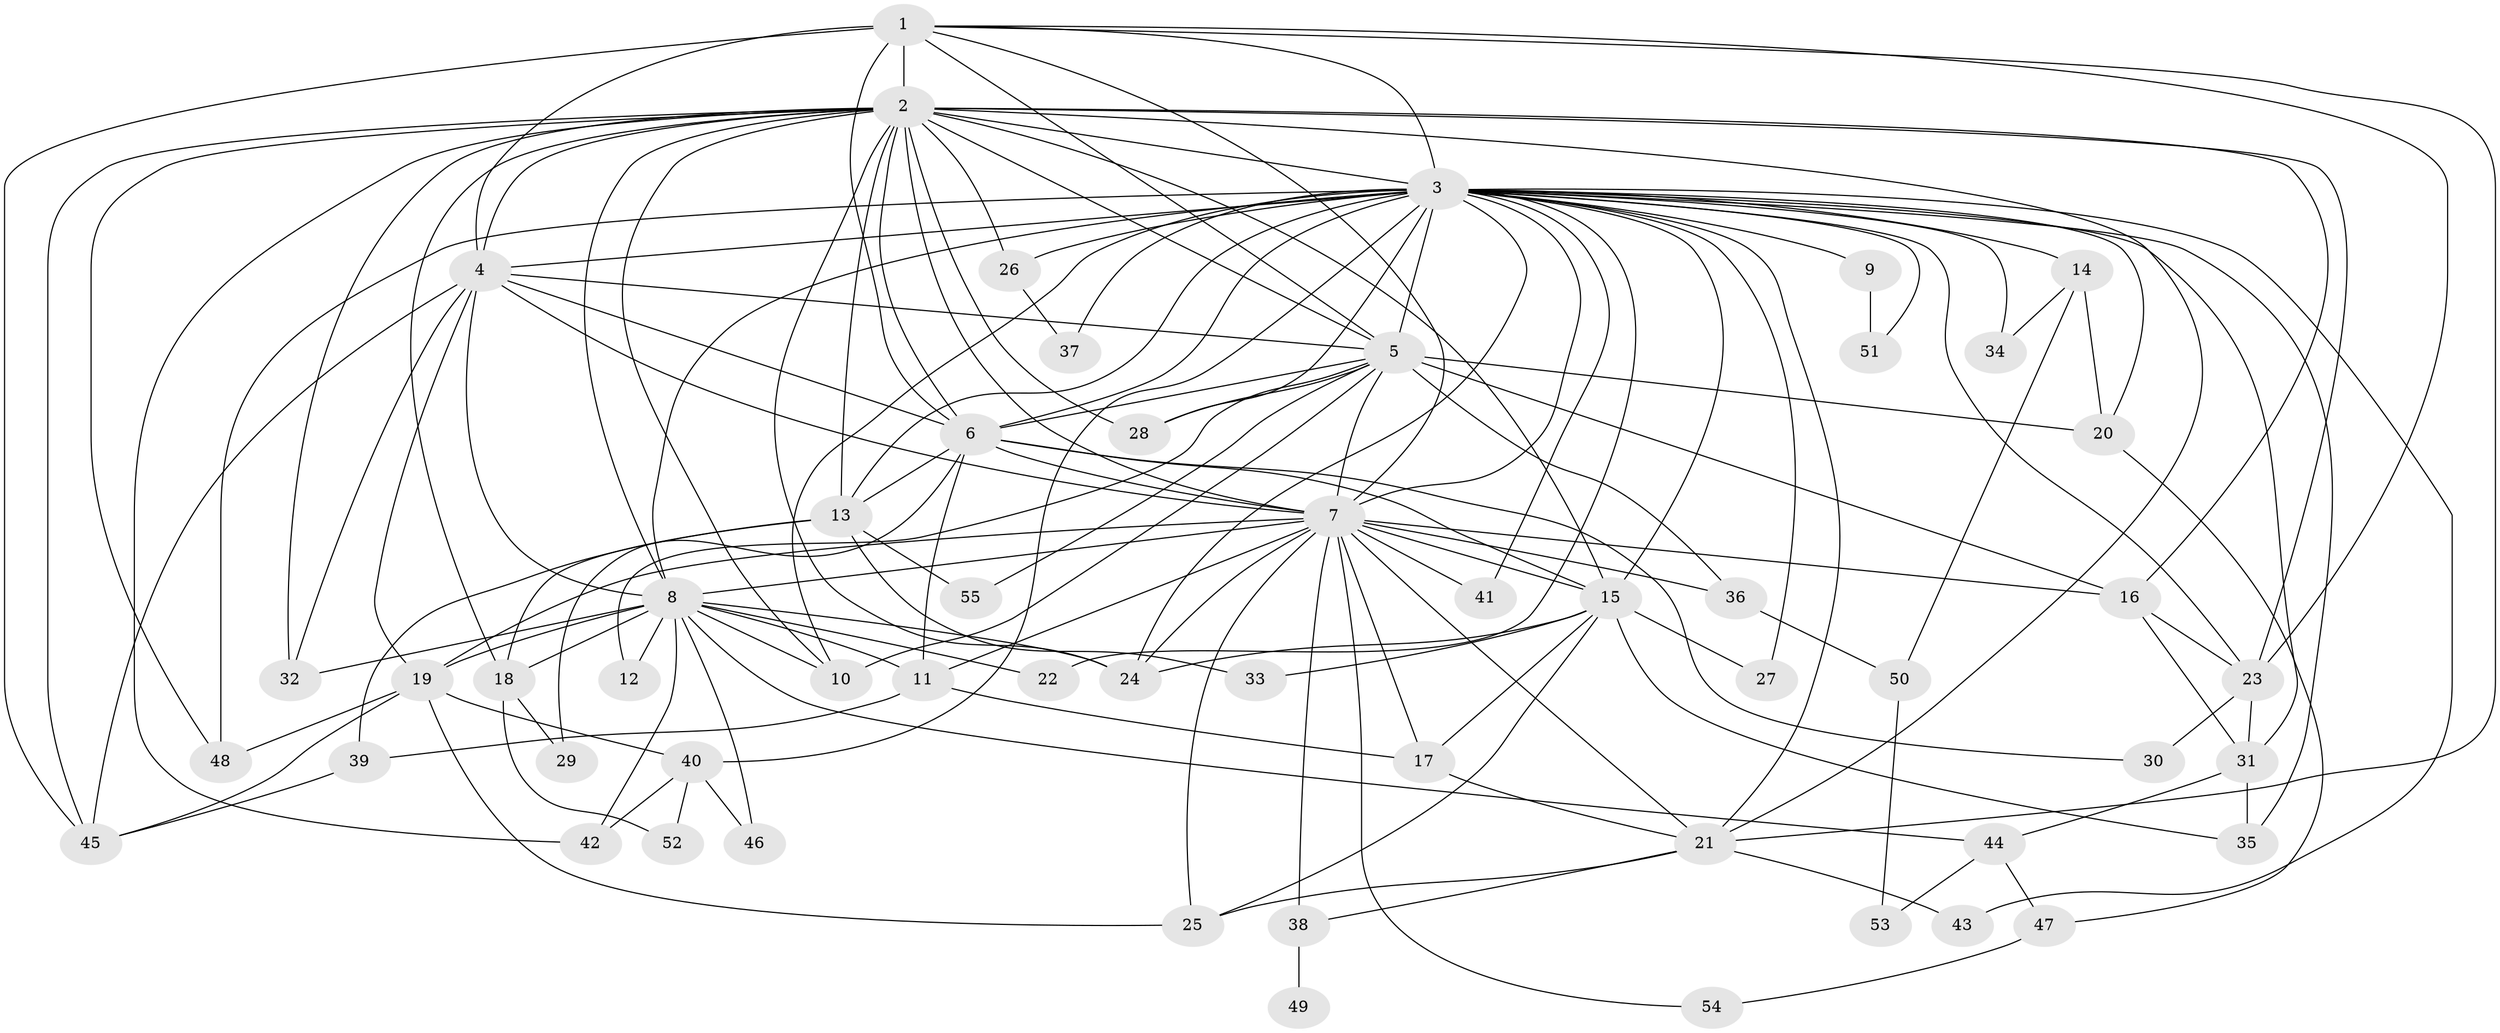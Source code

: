 // original degree distribution, {13: 0.00909090909090909, 21: 0.01818181818181818, 19: 0.00909090909090909, 22: 0.00909090909090909, 29: 0.00909090909090909, 18: 0.00909090909090909, 20: 0.00909090909090909, 15: 0.00909090909090909, 24: 0.00909090909090909, 5: 0.045454545454545456, 3: 0.20909090909090908, 2: 0.4636363636363636, 4: 0.15454545454545454, 6: 0.03636363636363636}
// Generated by graph-tools (version 1.1) at 2025/34/03/09/25 02:34:39]
// undirected, 55 vertices, 146 edges
graph export_dot {
graph [start="1"]
  node [color=gray90,style=filled];
  1;
  2;
  3;
  4;
  5;
  6;
  7;
  8;
  9;
  10;
  11;
  12;
  13;
  14;
  15;
  16;
  17;
  18;
  19;
  20;
  21;
  22;
  23;
  24;
  25;
  26;
  27;
  28;
  29;
  30;
  31;
  32;
  33;
  34;
  35;
  36;
  37;
  38;
  39;
  40;
  41;
  42;
  43;
  44;
  45;
  46;
  47;
  48;
  49;
  50;
  51;
  52;
  53;
  54;
  55;
  1 -- 2 [weight=3.0];
  1 -- 3 [weight=2.0];
  1 -- 4 [weight=1.0];
  1 -- 5 [weight=1.0];
  1 -- 6 [weight=2.0];
  1 -- 7 [weight=1.0];
  1 -- 21 [weight=1.0];
  1 -- 23 [weight=1.0];
  1 -- 45 [weight=1.0];
  2 -- 3 [weight=4.0];
  2 -- 4 [weight=2.0];
  2 -- 5 [weight=2.0];
  2 -- 6 [weight=4.0];
  2 -- 7 [weight=2.0];
  2 -- 8 [weight=1.0];
  2 -- 10 [weight=1.0];
  2 -- 13 [weight=1.0];
  2 -- 15 [weight=2.0];
  2 -- 16 [weight=1.0];
  2 -- 18 [weight=1.0];
  2 -- 21 [weight=1.0];
  2 -- 23 [weight=3.0];
  2 -- 24 [weight=1.0];
  2 -- 26 [weight=1.0];
  2 -- 28 [weight=1.0];
  2 -- 32 [weight=2.0];
  2 -- 42 [weight=1.0];
  2 -- 45 [weight=1.0];
  2 -- 48 [weight=1.0];
  3 -- 4 [weight=3.0];
  3 -- 5 [weight=2.0];
  3 -- 6 [weight=4.0];
  3 -- 7 [weight=2.0];
  3 -- 8 [weight=1.0];
  3 -- 9 [weight=1.0];
  3 -- 10 [weight=1.0];
  3 -- 13 [weight=2.0];
  3 -- 14 [weight=1.0];
  3 -- 15 [weight=1.0];
  3 -- 20 [weight=1.0];
  3 -- 21 [weight=1.0];
  3 -- 22 [weight=1.0];
  3 -- 23 [weight=1.0];
  3 -- 24 [weight=1.0];
  3 -- 26 [weight=2.0];
  3 -- 27 [weight=1.0];
  3 -- 28 [weight=2.0];
  3 -- 31 [weight=1.0];
  3 -- 34 [weight=1.0];
  3 -- 35 [weight=1.0];
  3 -- 37 [weight=1.0];
  3 -- 40 [weight=2.0];
  3 -- 41 [weight=1.0];
  3 -- 43 [weight=1.0];
  3 -- 48 [weight=1.0];
  3 -- 51 [weight=1.0];
  4 -- 5 [weight=3.0];
  4 -- 6 [weight=2.0];
  4 -- 7 [weight=1.0];
  4 -- 8 [weight=7.0];
  4 -- 19 [weight=2.0];
  4 -- 32 [weight=1.0];
  4 -- 45 [weight=1.0];
  5 -- 6 [weight=2.0];
  5 -- 7 [weight=1.0];
  5 -- 10 [weight=1.0];
  5 -- 12 [weight=1.0];
  5 -- 16 [weight=1.0];
  5 -- 20 [weight=1.0];
  5 -- 28 [weight=1.0];
  5 -- 36 [weight=1.0];
  5 -- 55 [weight=1.0];
  6 -- 7 [weight=3.0];
  6 -- 11 [weight=1.0];
  6 -- 13 [weight=2.0];
  6 -- 15 [weight=9.0];
  6 -- 29 [weight=1.0];
  6 -- 30 [weight=1.0];
  7 -- 8 [weight=1.0];
  7 -- 11 [weight=1.0];
  7 -- 15 [weight=2.0];
  7 -- 16 [weight=1.0];
  7 -- 17 [weight=1.0];
  7 -- 19 [weight=1.0];
  7 -- 21 [weight=1.0];
  7 -- 24 [weight=1.0];
  7 -- 25 [weight=1.0];
  7 -- 36 [weight=1.0];
  7 -- 38 [weight=1.0];
  7 -- 41 [weight=1.0];
  7 -- 54 [weight=1.0];
  8 -- 10 [weight=1.0];
  8 -- 11 [weight=2.0];
  8 -- 12 [weight=1.0];
  8 -- 18 [weight=1.0];
  8 -- 19 [weight=1.0];
  8 -- 22 [weight=1.0];
  8 -- 24 [weight=1.0];
  8 -- 32 [weight=1.0];
  8 -- 42 [weight=1.0];
  8 -- 44 [weight=1.0];
  8 -- 46 [weight=1.0];
  9 -- 51 [weight=1.0];
  11 -- 17 [weight=1.0];
  11 -- 39 [weight=1.0];
  13 -- 18 [weight=1.0];
  13 -- 33 [weight=1.0];
  13 -- 39 [weight=1.0];
  13 -- 55 [weight=1.0];
  14 -- 20 [weight=1.0];
  14 -- 34 [weight=1.0];
  14 -- 50 [weight=1.0];
  15 -- 17 [weight=1.0];
  15 -- 24 [weight=1.0];
  15 -- 25 [weight=1.0];
  15 -- 27 [weight=1.0];
  15 -- 33 [weight=1.0];
  15 -- 35 [weight=1.0];
  16 -- 23 [weight=1.0];
  16 -- 31 [weight=1.0];
  17 -- 21 [weight=1.0];
  18 -- 29 [weight=1.0];
  18 -- 52 [weight=1.0];
  19 -- 25 [weight=2.0];
  19 -- 40 [weight=1.0];
  19 -- 45 [weight=1.0];
  19 -- 48 [weight=1.0];
  20 -- 47 [weight=1.0];
  21 -- 25 [weight=1.0];
  21 -- 38 [weight=1.0];
  21 -- 43 [weight=1.0];
  23 -- 30 [weight=1.0];
  23 -- 31 [weight=1.0];
  26 -- 37 [weight=1.0];
  31 -- 35 [weight=1.0];
  31 -- 44 [weight=1.0];
  36 -- 50 [weight=1.0];
  38 -- 49 [weight=1.0];
  39 -- 45 [weight=1.0];
  40 -- 42 [weight=1.0];
  40 -- 46 [weight=1.0];
  40 -- 52 [weight=1.0];
  44 -- 47 [weight=1.0];
  44 -- 53 [weight=1.0];
  47 -- 54 [weight=1.0];
  50 -- 53 [weight=1.0];
}
